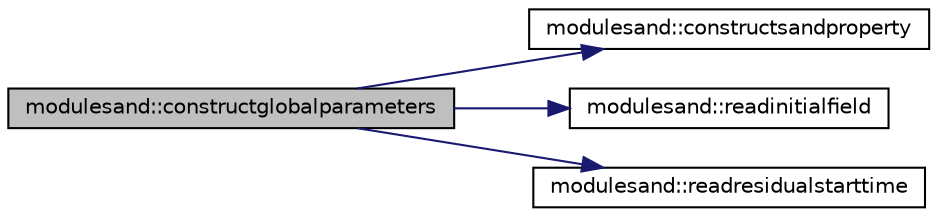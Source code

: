 digraph "modulesand::constructglobalparameters"
{
 // LATEX_PDF_SIZE
  edge [fontname="Helvetica",fontsize="10",labelfontname="Helvetica",labelfontsize="10"];
  node [fontname="Helvetica",fontsize="10",shape=record];
  rankdir="LR";
  Node1 [label="modulesand::constructglobalparameters",height=0.2,width=0.4,color="black", fillcolor="grey75", style="filled", fontcolor="black",tooltip=" "];
  Node1 -> Node2 [color="midnightblue",fontsize="10",style="solid",fontname="Helvetica"];
  Node2 [label="modulesand::constructsandproperty",height=0.2,width=0.4,color="black", fillcolor="white", style="filled",URL="$namespacemodulesand.html#aafbbd9d9051904d6918751317595fb3d",tooltip=" "];
  Node1 -> Node3 [color="midnightblue",fontsize="10",style="solid",fontname="Helvetica"];
  Node3 [label="modulesand::readinitialfield",height=0.2,width=0.4,color="black", fillcolor="white", style="filled",URL="$namespacemodulesand.html#aa61dae13b284d7fedb73976eb0340e68",tooltip=" "];
  Node1 -> Node4 [color="midnightblue",fontsize="10",style="solid",fontname="Helvetica"];
  Node4 [label="modulesand::readresidualstarttime",height=0.2,width=0.4,color="black", fillcolor="white", style="filled",URL="$namespacemodulesand.html#a402ee8638c7fb9c825536051d1a6c5e8",tooltip=" "];
}
